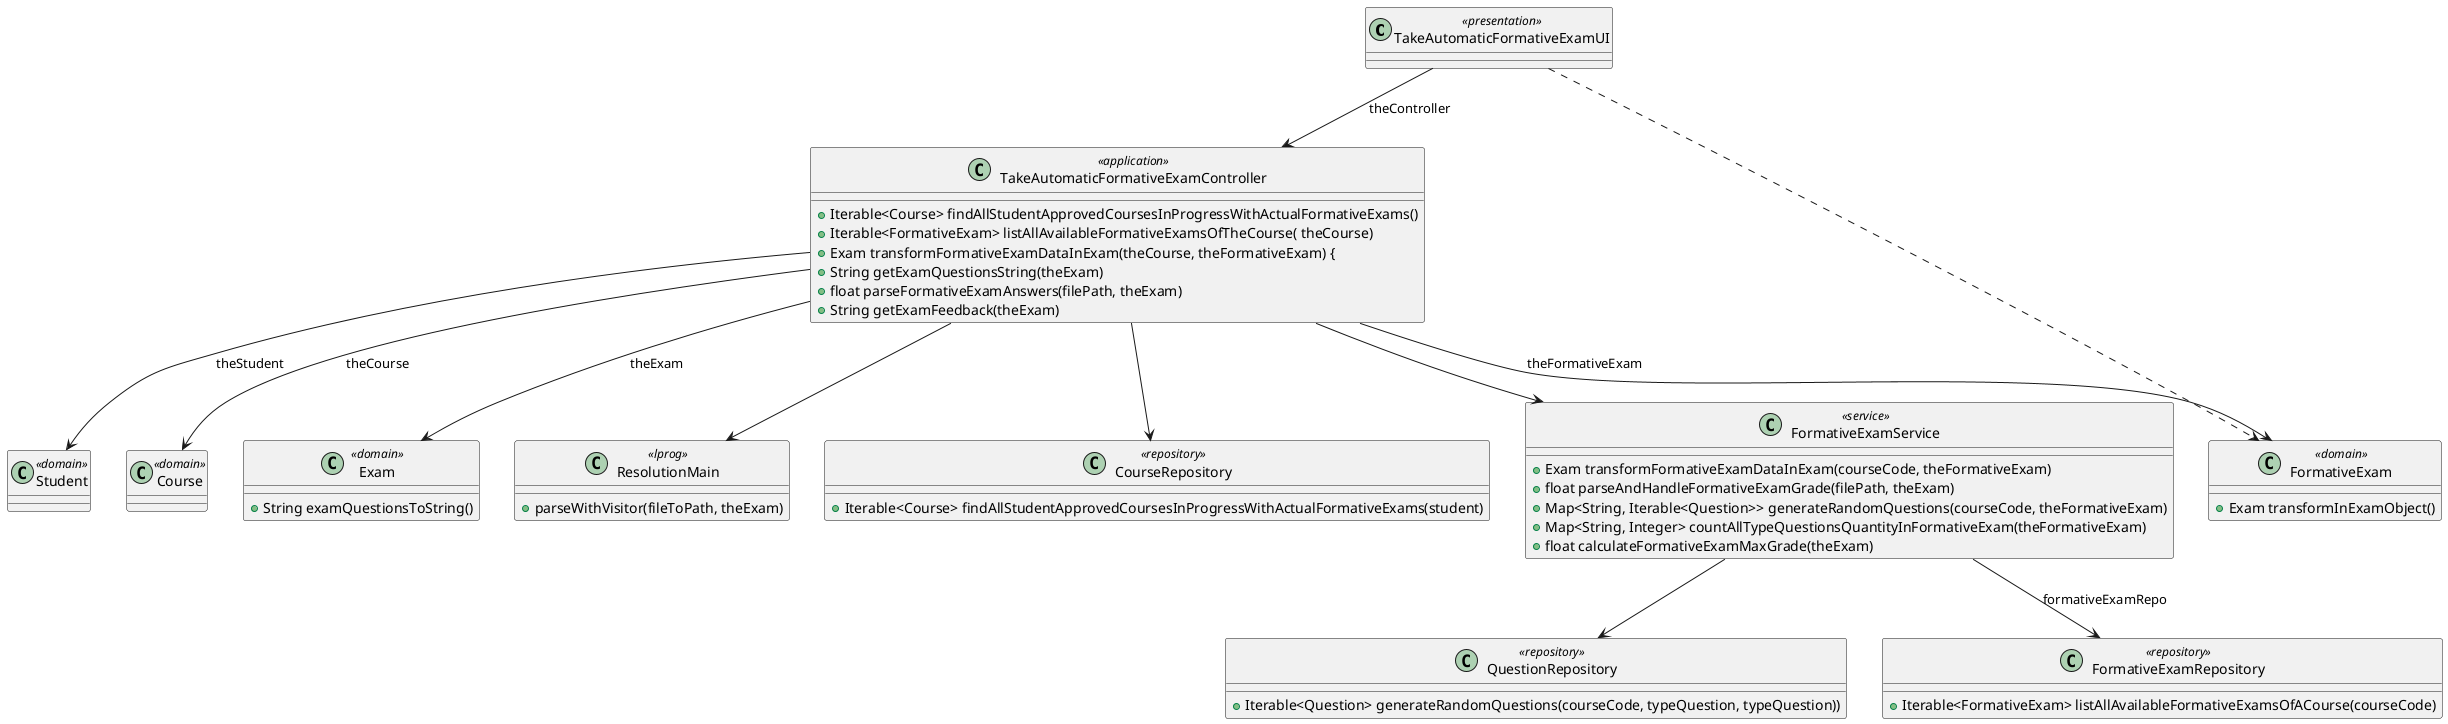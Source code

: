 @startuml

'Classes
class TakeAutomaticFormativeExamUI <<presentation>> {
}

class TakeAutomaticFormativeExamController <<application>> {
+ Iterable<Course> findAllStudentApprovedCoursesInProgressWithActualFormativeExams()
+ Iterable<FormativeExam> listAllAvailableFormativeExamsOfTheCourse( theCourse)
+ Exam transformFormativeExamDataInExam(theCourse, theFormativeExam) {
+ String getExamQuestionsString(theExam)
+ float parseFormativeExamAnswers(filePath, theExam)
+ String getExamFeedback(theExam)
}

class FormativeExamService <<service>> {
+ Exam transformFormativeExamDataInExam(courseCode, theFormativeExam)
+ float parseAndHandleFormativeExamGrade(filePath, theExam)
+ Map<String, Iterable<Question>> generateRandomQuestions(courseCode, theFormativeExam)
+ Map<String, Integer> countAllTypeQuestionsQuantityInFormativeExam(theFormativeExam)
+ float calculateFormativeExamMaxGrade(theExam)
}

class Student <<domain>> {
}

class Course <<domain>> {
}

class FormativeExam <<domain>> {
+ Exam transformInExamObject()
}

class Exam <<domain>> {
+ String examQuestionsToString()
}

class ResolutionMain <<lprog>> {
+ parseWithVisitor(fileToPath, theExam)

}

class CourseRepository <<repository>> {
+ Iterable<Course> findAllStudentApprovedCoursesInProgressWithActualFormativeExams(student)
}

class QuestionRepository <<repository>> {
+ Iterable<Question> generateRandomQuestions(courseCode, typeQuestion, typeQuestion))
}

class FormativeExamRepository <<repository>> {
+  Iterable<FormativeExam> listAllAvailableFormativeExamsOfACourse(courseCode)
}

'Dependencies
TakeAutomaticFormativeExamUI -[dashed]-> FormativeExam

'Navigation
TakeAutomaticFormativeExamUI --> TakeAutomaticFormativeExamController : theController


TakeAutomaticFormativeExamController --> Student : theStudent
TakeAutomaticFormativeExamController --> Course : theCourse
TakeAutomaticFormativeExamController -->  FormativeExam : theFormativeExam
TakeAutomaticFormativeExamController -->  Exam : theExam
TakeAutomaticFormativeExamController --> ResolutionMain
TakeAutomaticFormativeExamController --> FormativeExamService
TakeAutomaticFormativeExamController --> CourseRepository
FormativeExamService -->QuestionRepository

FormativeExamService --> FormativeExamRepository : formativeExamRepo


@enduml